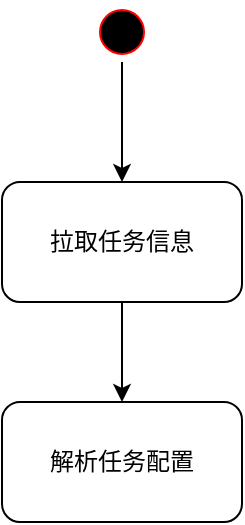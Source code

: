 <mxfile version="21.5.2" type="github">
  <diagram name="第 1 页" id="f_KIuMrbU2nGaqMX8C9C">
    <mxGraphModel dx="681" dy="326" grid="1" gridSize="10" guides="1" tooltips="1" connect="1" arrows="1" fold="1" page="1" pageScale="1" pageWidth="827" pageHeight="1169" math="0" shadow="0">
      <root>
        <mxCell id="0" />
        <mxCell id="1" parent="0" />
        <mxCell id="zEnyXZQ2qtf-XZhW1Qae-5" style="edgeStyle=orthogonalEdgeStyle;rounded=0;orthogonalLoop=1;jettySize=auto;html=1;entryX=0.5;entryY=0;entryDx=0;entryDy=0;" edge="1" parent="1" source="zEnyXZQ2qtf-XZhW1Qae-1" target="zEnyXZQ2qtf-XZhW1Qae-3">
          <mxGeometry relative="1" as="geometry" />
        </mxCell>
        <mxCell id="zEnyXZQ2qtf-XZhW1Qae-1" value="" style="ellipse;html=1;shape=startState;fillColor=#000000;strokeColor=#ff0000;" vertex="1" parent="1">
          <mxGeometry x="350" y="60" width="30" height="30" as="geometry" />
        </mxCell>
        <mxCell id="zEnyXZQ2qtf-XZhW1Qae-4" style="edgeStyle=orthogonalEdgeStyle;rounded=0;orthogonalLoop=1;jettySize=auto;html=1;exitX=0.5;exitY=1;exitDx=0;exitDy=0;" edge="1" parent="1" source="zEnyXZQ2qtf-XZhW1Qae-3">
          <mxGeometry relative="1" as="geometry">
            <mxPoint x="365" y="260" as="targetPoint" />
          </mxGeometry>
        </mxCell>
        <mxCell id="zEnyXZQ2qtf-XZhW1Qae-3" value="拉取任务信息" style="rounded=1;whiteSpace=wrap;html=1;" vertex="1" parent="1">
          <mxGeometry x="305" y="150" width="120" height="60" as="geometry" />
        </mxCell>
        <mxCell id="zEnyXZQ2qtf-XZhW1Qae-6" value="解析任务配置" style="rounded=1;whiteSpace=wrap;html=1;" vertex="1" parent="1">
          <mxGeometry x="305" y="260" width="120" height="60" as="geometry" />
        </mxCell>
      </root>
    </mxGraphModel>
  </diagram>
</mxfile>
